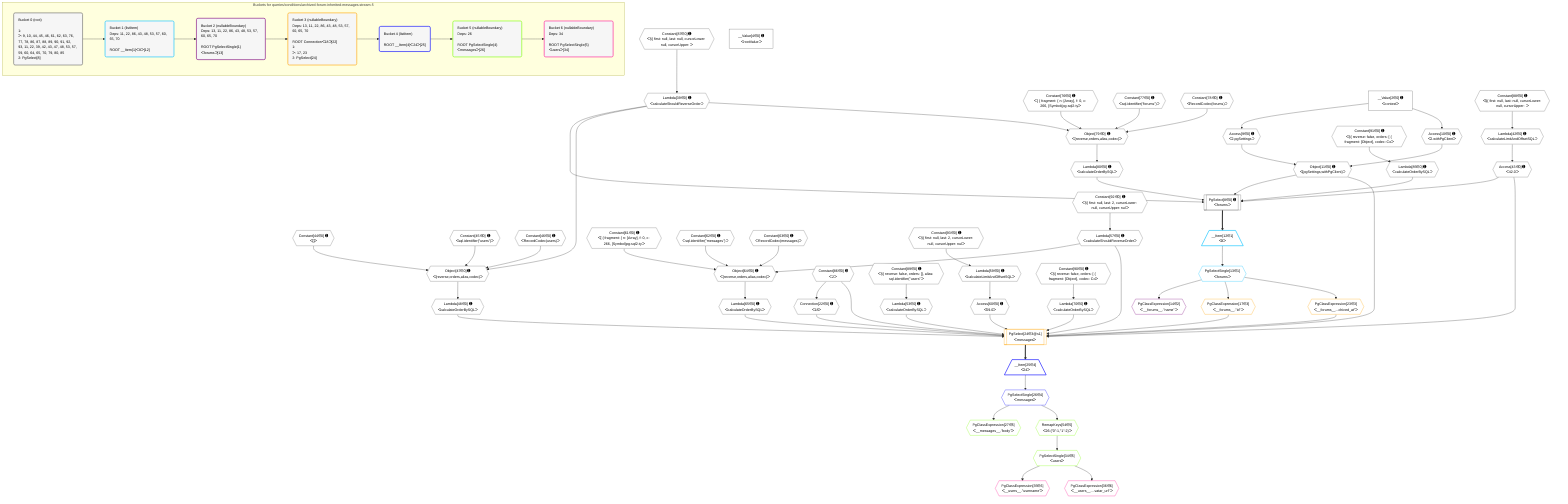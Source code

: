%%{init: {'themeVariables': { 'fontSize': '12px'}}}%%
graph TD
    classDef path fill:#eee,stroke:#000,color:#000
    classDef plan fill:#fff,stroke-width:1px,color:#000
    classDef itemplan fill:#fff,stroke-width:2px,color:#000
    classDef unbatchedplan fill:#dff,stroke-width:1px,color:#000
    classDef sideeffectplan fill:#fcc,stroke-width:2px,color:#000
    classDef bucket fill:#f6f6f6,color:#000,stroke-width:2px,text-align:left


    %% plan dependencies
    PgSelect8[["PgSelect[8∈0] ➊<br />ᐸforumsᐳ"]]:::plan
    Object11{{"Object[11∈0] ➊<br />ᐸ{pgSettings,withPgClient}ᐳ"}}:::plan
    Lambda39{{"Lambda[39∈0] ➊<br />ᐸcalculateShouldReverseOrderᐳ"}}:::plan
    Access43{{"Access[43∈0] ➊<br />ᐸ42.0ᐳ"}}:::plan
    Lambda80{{"Lambda[80∈0] ➊<br />ᐸcalculateOrderBySQLᐳ"}}:::plan
    Lambda85{{"Lambda[85∈0] ➊<br />ᐸcalculateOrderBySQLᐳ"}}:::plan
    Object11 & Lambda39 & Access43 & Lambda80 & Lambda85 --> PgSelect8
    Object47{{"Object[47∈0] ➊<br />ᐸ{reverse,orders,alias,codec}ᐳ"}}:::plan
    Constant44{{"Constant[44∈0] ➊<br />ᐸ[]ᐳ"}}:::plan
    Constant45{{"Constant[45∈0] ➊<br />ᐸsql.identifier(”users”)ᐳ"}}:::plan
    Constant46{{"Constant[46∈0] ➊<br />ᐸRecordCodec(users)ᐳ"}}:::plan
    Lambda39 & Constant44 & Constant45 & Constant46 --> Object47
    Object64{{"Object[64∈0] ➊<br />ᐸ{reverse,orders,alias,codec}ᐳ"}}:::plan
    Lambda57{{"Lambda[57∈0] ➊<br />ᐸcalculateShouldReverseOrderᐳ"}}:::plan
    Constant61{{"Constant[61∈0] ➊<br />ᐸ[ { fragment: { n: [Array], f: 0, c: 266, [Symbol(pg-sql2-tyᐳ"}}:::plan
    Constant62{{"Constant[62∈0] ➊<br />ᐸsql.identifier(”messages”)ᐳ"}}:::plan
    Constant63{{"Constant[63∈0] ➊<br />ᐸRecordCodec(messages)ᐳ"}}:::plan
    Lambda57 & Constant61 & Constant62 & Constant63 --> Object64
    Object79{{"Object[79∈0] ➊<br />ᐸ{reverse,orders,alias,codec}ᐳ"}}:::plan
    Constant76{{"Constant[76∈0] ➊<br />ᐸ[ { fragment: { n: [Array], f: 0, c: 266, [Symbol(pg-sql2-tyᐳ"}}:::plan
    Constant77{{"Constant[77∈0] ➊<br />ᐸsql.identifier(”forums”)ᐳ"}}:::plan
    Constant78{{"Constant[78∈0] ➊<br />ᐸRecordCodec(forums)ᐳ"}}:::plan
    Lambda39 & Constant76 & Constant77 & Constant78 --> Object79
    Access9{{"Access[9∈0] ➊<br />ᐸ2.pgSettingsᐳ"}}:::plan
    Access10{{"Access[10∈0] ➊<br />ᐸ2.withPgClientᐳ"}}:::plan
    Access9 & Access10 --> Object11
    __Value2["__Value[2∈0] ➊<br />ᐸcontextᐳ"]:::plan
    __Value2 --> Access9
    __Value2 --> Access10
    Connection22{{"Connection[22∈0] ➊<br />ᐸ18ᐳ"}}:::plan
    Constant86{{"Constant[86∈0] ➊<br />ᐸ2ᐳ"}}:::plan
    Constant86 --> Connection22
    Constant87{{"Constant[87∈0] ➊<br />ᐸ§{ first: null, last: null, cursorLower: null, cursorUpper: ᐳ"}}:::plan
    Constant87 --> Lambda39
    Lambda42{{"Lambda[42∈0] ➊<br />ᐸcalculateLimitAndOffsetSQLᐳ"}}:::plan
    Constant88{{"Constant[88∈0] ➊<br />ᐸ§{ first: null, last: null, cursorLower: null, cursorUpper: ᐳ"}}:::plan
    Constant88 --> Lambda42
    Lambda42 --> Access43
    Lambda48{{"Lambda[48∈0] ➊<br />ᐸcalculateOrderBySQLᐳ"}}:::plan
    Object47 --> Lambda48
    Lambda53{{"Lambda[53∈0] ➊<br />ᐸcalculateOrderBySQLᐳ"}}:::plan
    Constant89{{"Constant[89∈0] ➊<br />ᐸ§{ reverse: false, orders: [], alias: sql.identifier(”users”ᐳ"}}:::plan
    Constant89 --> Lambda53
    Constant92{{"Constant[92∈0] ➊<br />ᐸ§{ first: null, last: 2, cursorLower: null, cursorUpper: nulᐳ"}}:::plan
    Constant92 --> Lambda57
    Lambda59{{"Lambda[59∈0] ➊<br />ᐸcalculateLimitAndOffsetSQLᐳ"}}:::plan
    Constant93{{"Constant[93∈0] ➊<br />ᐸ§{ first: null, last: 2, cursorLower: null, cursorUpper: nulᐳ"}}:::plan
    Constant93 --> Lambda59
    Access60{{"Access[60∈0] ➊<br />ᐸ59.0ᐳ"}}:::plan
    Lambda59 --> Access60
    Lambda65{{"Lambda[65∈0] ➊<br />ᐸcalculateOrderBySQLᐳ"}}:::plan
    Object64 --> Lambda65
    Lambda70{{"Lambda[70∈0] ➊<br />ᐸcalculateOrderBySQLᐳ"}}:::plan
    Constant90{{"Constant[90∈0] ➊<br />ᐸ§{ reverse: false, orders: [ { fragment: [Object], codec: Coᐳ"}}:::plan
    Constant90 --> Lambda70
    Object79 --> Lambda80
    Constant91{{"Constant[91∈0] ➊<br />ᐸ§{ reverse: false, orders: [ { fragment: [Object], codec: Coᐳ"}}:::plan
    Constant91 --> Lambda85
    __Value4["__Value[4∈0] ➊<br />ᐸrootValueᐳ"]:::plan
    __Item12[/"__Item[12∈1]<br />ᐸ8ᐳ"\]:::itemplan
    PgSelect8 ==> __Item12
    PgSelectSingle13{{"PgSelectSingle[13∈1]<br />ᐸforumsᐳ"}}:::plan
    __Item12 --> PgSelectSingle13
    PgClassExpression14{{"PgClassExpression[14∈2]<br />ᐸ__forums__.”name”ᐳ"}}:::plan
    PgSelectSingle13 --> PgClassExpression14
    PgSelect24[["PgSelect[24∈3@s1]<br />ᐸmessagesᐳ"]]:::plan
    PgClassExpression17{{"PgClassExpression[17∈3]<br />ᐸ__forums__.”id”ᐳ"}}:::plan
    PgClassExpression23{{"PgClassExpression[23∈3]<br />ᐸ__forums__...chived_at”ᐳ"}}:::plan
    Object11 & PgClassExpression17 & PgClassExpression23 & Connection22 & Constant86 & Access43 & Lambda48 & Lambda53 & Lambda57 & Access60 & Lambda65 & Lambda70 --> PgSelect24
    PgSelectSingle13 --> PgClassExpression17
    PgSelectSingle13 --> PgClassExpression23
    __Item25[/"__Item[25∈4]<br />ᐸ24ᐳ"\]:::itemplan
    PgSelect24 ==> __Item25
    PgSelectSingle26{{"PgSelectSingle[26∈4]<br />ᐸmessagesᐳ"}}:::plan
    __Item25 --> PgSelectSingle26
    PgClassExpression27{{"PgClassExpression[27∈5]<br />ᐸ__messages__.”body”ᐳ"}}:::plan
    PgSelectSingle26 --> PgClassExpression27
    PgSelectSingle34{{"PgSelectSingle[34∈5]<br />ᐸusersᐳ"}}:::plan
    RemapKeys54{{"RemapKeys[54∈5]<br />ᐸ26:{”0”:1,”1”:2}ᐳ"}}:::plan
    RemapKeys54 --> PgSelectSingle34
    PgSelectSingle26 --> RemapKeys54
    PgClassExpression35{{"PgClassExpression[35∈6]<br />ᐸ__users__.”username”ᐳ"}}:::plan
    PgSelectSingle34 --> PgClassExpression35
    PgClassExpression36{{"PgClassExpression[36∈6]<br />ᐸ__users__....vatar_url”ᐳ"}}:::plan
    PgSelectSingle34 --> PgClassExpression36

    %% define steps

    subgraph "Buckets for queries/conditions/archived-forum-inherited-messages.stream-5"
    Bucket0("Bucket 0 (root)<br /><br />1: <br />ᐳ: 9, 10, 44, 45, 46, 61, 62, 63, 76, 77, 78, 86, 87, 88, 89, 90, 91, 92, 93, 11, 22, 39, 42, 43, 47, 48, 53, 57, 59, 60, 64, 65, 70, 79, 80, 85<br />2: PgSelect[8]"):::bucket
    classDef bucket0 stroke:#696969
    class Bucket0,__Value2,__Value4,PgSelect8,Access9,Access10,Object11,Connection22,Lambda39,Lambda42,Access43,Constant44,Constant45,Constant46,Object47,Lambda48,Lambda53,Lambda57,Lambda59,Access60,Constant61,Constant62,Constant63,Object64,Lambda65,Lambda70,Constant76,Constant77,Constant78,Object79,Lambda80,Lambda85,Constant86,Constant87,Constant88,Constant89,Constant90,Constant91,Constant92,Constant93 bucket0
    Bucket1("Bucket 1 (listItem)<br />Deps: 11, 22, 86, 43, 48, 53, 57, 60, 65, 70<br /><br />ROOT __Item{1}ᐸ8ᐳ[12]"):::bucket
    classDef bucket1 stroke:#00bfff
    class Bucket1,__Item12,PgSelectSingle13 bucket1
    Bucket2("Bucket 2 (nullableBoundary)<br />Deps: 13, 11, 22, 86, 43, 48, 53, 57, 60, 65, 70<br /><br />ROOT PgSelectSingle{1}ᐸforumsᐳ[13]"):::bucket
    classDef bucket2 stroke:#7f007f
    class Bucket2,PgClassExpression14 bucket2
    Bucket3("Bucket 3 (nullableBoundary)<br />Deps: 13, 11, 22, 86, 43, 48, 53, 57, 60, 65, 70<br /><br />ROOT Connectionᐸ18ᐳ[22]<br />1: <br />ᐳ: 17, 23<br />2: PgSelect[24]"):::bucket
    classDef bucket3 stroke:#ffa500
    class Bucket3,PgClassExpression17,PgClassExpression23,PgSelect24 bucket3
    Bucket4("Bucket 4 (listItem)<br /><br />ROOT __Item{4}ᐸ24ᐳ[25]"):::bucket
    classDef bucket4 stroke:#0000ff
    class Bucket4,__Item25,PgSelectSingle26 bucket4
    Bucket5("Bucket 5 (nullableBoundary)<br />Deps: 26<br /><br />ROOT PgSelectSingle{4}ᐸmessagesᐳ[26]"):::bucket
    classDef bucket5 stroke:#7fff00
    class Bucket5,PgClassExpression27,PgSelectSingle34,RemapKeys54 bucket5
    Bucket6("Bucket 6 (nullableBoundary)<br />Deps: 34<br /><br />ROOT PgSelectSingle{5}ᐸusersᐳ[34]"):::bucket
    classDef bucket6 stroke:#ff1493
    class Bucket6,PgClassExpression35,PgClassExpression36 bucket6
    Bucket0 --> Bucket1
    Bucket1 --> Bucket2
    Bucket2 --> Bucket3
    Bucket3 --> Bucket4
    Bucket4 --> Bucket5
    Bucket5 --> Bucket6
    end